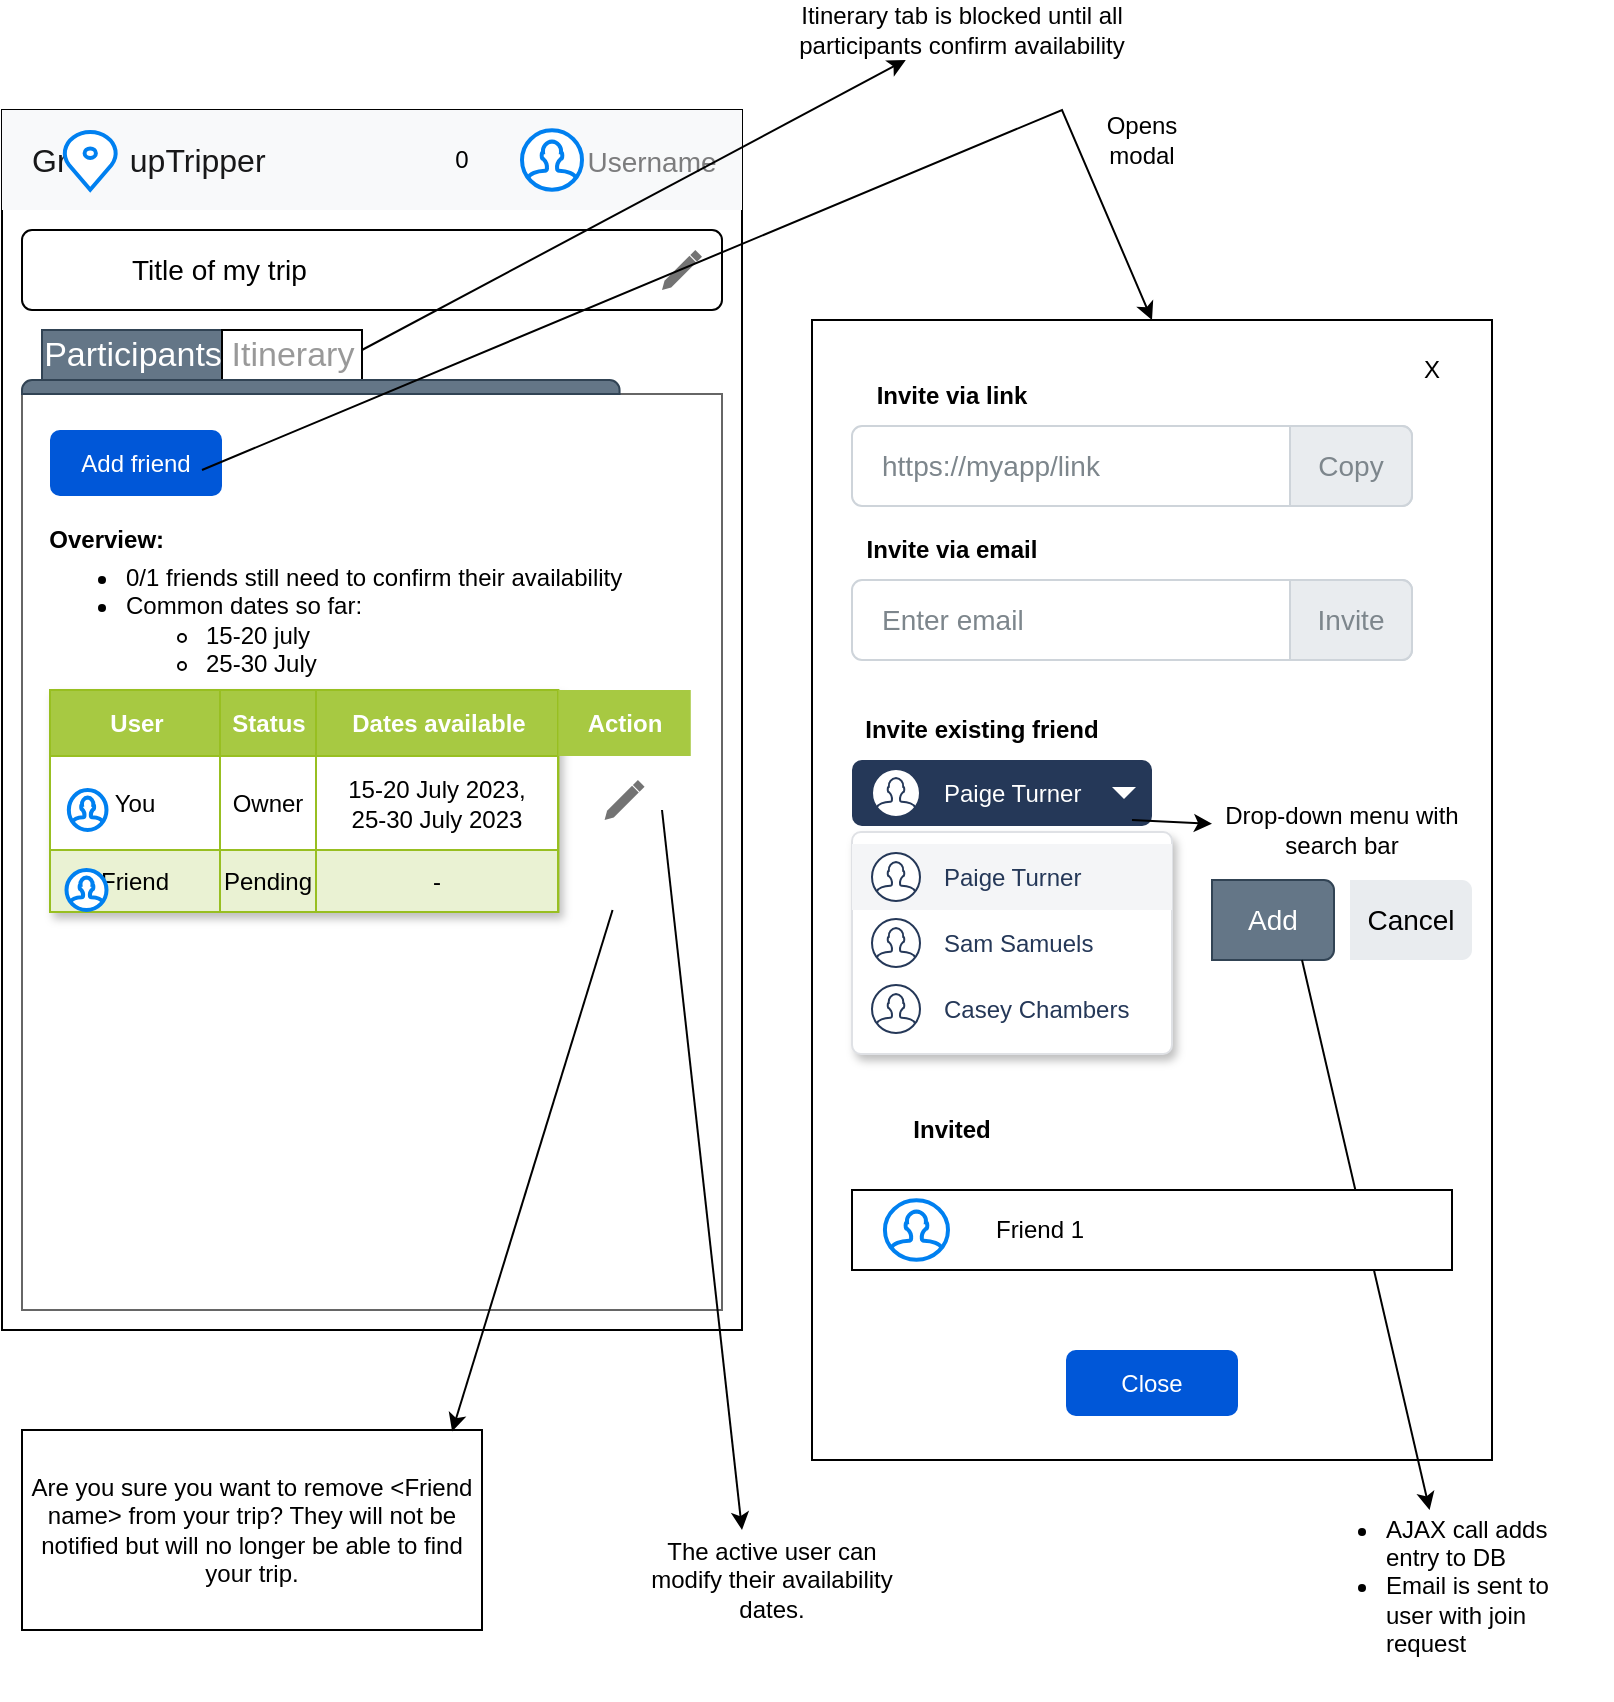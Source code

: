 <mxfile version="21.0.2" type="device"><diagram name="Page-1" id="GP6qwp7ApCpyK-i6ryjM"><mxGraphModel dx="793" dy="1115" grid="1" gridSize="10" guides="1" tooltips="1" connect="1" arrows="1" fold="1" page="1" pageScale="1" pageWidth="850" pageHeight="1100" math="0" shadow="0"><root><mxCell id="0"/><mxCell id="1" parent="0"/><mxCell id="73GZ3ZYPHvLhtCgpesZh-1" value="" style="rounded=0;whiteSpace=wrap;html=1;" vertex="1" parent="1"><mxGeometry x="20" y="100" width="370" height="610" as="geometry"/></mxCell><mxCell id="73GZ3ZYPHvLhtCgpesZh-2" value="Gr&amp;nbsp; &amp;nbsp;o&amp;nbsp; upTripper" style="html=1;shadow=0;dashed=0;fillColor=#F8F9FA;strokeColor=none;fontSize=16;fontColor=#181819;align=left;spacing=15;" vertex="1" parent="1"><mxGeometry x="20" y="100" width="370" height="50" as="geometry"/></mxCell><mxCell id="73GZ3ZYPHvLhtCgpesZh-3" value="Username" style="fillColor=none;strokeColor=none;fontSize=14;fontColor=#7C7C7D;align=center;" vertex="1" parent="73GZ3ZYPHvLhtCgpesZh-2"><mxGeometry width="50" height="40" relative="1" as="geometry"><mxPoint x="300" y="5" as="offset"/></mxGeometry></mxCell><mxCell id="73GZ3ZYPHvLhtCgpesZh-4" value="" style="html=1;verticalLabelPosition=bottom;align=center;labelBackgroundColor=#ffffff;verticalAlign=top;strokeWidth=2;strokeColor=#0080F0;shadow=0;dashed=0;shape=mxgraph.ios7.icons.location;" vertex="1" parent="73GZ3ZYPHvLhtCgpesZh-2"><mxGeometry x="30" y="10.158" width="28.24" height="29.683" as="geometry"/></mxCell><mxCell id="73GZ3ZYPHvLhtCgpesZh-5" value="" style="html=1;verticalLabelPosition=bottom;align=center;labelBackgroundColor=#ffffff;verticalAlign=top;strokeWidth=2;strokeColor=#0080F0;shadow=0;dashed=0;shape=mxgraph.ios7.icons.user;" vertex="1" parent="73GZ3ZYPHvLhtCgpesZh-2"><mxGeometry x="260" y="10.153" width="30" height="29.683" as="geometry"/></mxCell><mxCell id="73GZ3ZYPHvLhtCgpesZh-176" value="" style="group" vertex="1" connectable="0" parent="73GZ3ZYPHvLhtCgpesZh-2"><mxGeometry x="210" y="5" width="40" height="40" as="geometry"/></mxCell><mxCell id="73GZ3ZYPHvLhtCgpesZh-174" value="" style="shape=image;html=1;verticalAlign=top;verticalLabelPosition=bottom;labelBackgroundColor=#ffffff;imageAspect=0;aspect=fixed;image=https://cdn1.iconfinder.com/data/icons/ionicons-outline-vol-2/512/notifications-outline-128.png" vertex="1" parent="73GZ3ZYPHvLhtCgpesZh-176"><mxGeometry width="40" height="40" as="geometry"/></mxCell><mxCell id="73GZ3ZYPHvLhtCgpesZh-175" value="0" style="text;html=1;align=center;verticalAlign=middle;whiteSpace=wrap;rounded=0;" vertex="1" parent="73GZ3ZYPHvLhtCgpesZh-176"><mxGeometry x="10" y="15" width="20" height="10" as="geometry"/></mxCell><mxCell id="73GZ3ZYPHvLhtCgpesZh-26" value="" style="group" vertex="1" connectable="0" parent="1"><mxGeometry x="30" y="160" width="360" height="70" as="geometry"/></mxCell><mxCell id="73GZ3ZYPHvLhtCgpesZh-119" value="" style="rounded=0;whiteSpace=wrap;html=1;" vertex="1" parent="73GZ3ZYPHvLhtCgpesZh-26"><mxGeometry x="10" y="10" width="280" height="20" as="geometry"/></mxCell><mxCell id="73GZ3ZYPHvLhtCgpesZh-27" value="Title of my trip" style="html=1;shadow=0;dashed=0;shape=mxgraph.bootstrap.rrect;rSize=5;html=1;whiteSpace=wrap;align=left;spacing=15;spacingLeft=40;fontSize=14;" vertex="1" parent="73GZ3ZYPHvLhtCgpesZh-26"><mxGeometry width="350" height="40" as="geometry"/></mxCell><mxCell id="73GZ3ZYPHvLhtCgpesZh-118" value="" style="html=1;dashed=0;aspect=fixed;verticalLabelPosition=bottom;verticalAlign=top;align=center;shape=mxgraph.gmdl.edit;strokeColor=none;fillColor=#737373;shadow=0;sketch=0;" vertex="1" parent="73GZ3ZYPHvLhtCgpesZh-26"><mxGeometry x="320" y="10" width="20" height="20" as="geometry"/></mxCell><mxCell id="73GZ3ZYPHvLhtCgpesZh-177" value="" style="endArrow=classic;html=1;rounded=0;" edge="1" parent="73GZ3ZYPHvLhtCgpesZh-26" target="73GZ3ZYPHvLhtCgpesZh-178"><mxGeometry width="50" height="50" relative="1" as="geometry"><mxPoint x="170" y="60" as="sourcePoint"/><mxPoint x="410" y="-100" as="targetPoint"/></mxGeometry></mxCell><mxCell id="73GZ3ZYPHvLhtCgpesZh-80" value="" style="group" vertex="1" connectable="0" parent="1"><mxGeometry x="425" y="205" width="400" height="690" as="geometry"/></mxCell><mxCell id="73GZ3ZYPHvLhtCgpesZh-81" value="" style="rounded=0;whiteSpace=wrap;html=1;" vertex="1" parent="73GZ3ZYPHvLhtCgpesZh-80"><mxGeometry width="340" height="570" as="geometry"/></mxCell><mxCell id="73GZ3ZYPHvLhtCgpesZh-82" value="X" style="text;html=1;strokeColor=none;fillColor=none;align=center;verticalAlign=middle;whiteSpace=wrap;rounded=0;" vertex="1" parent="73GZ3ZYPHvLhtCgpesZh-80"><mxGeometry x="280" y="10" width="60" height="30" as="geometry"/></mxCell><mxCell id="73GZ3ZYPHvLhtCgpesZh-83" value="&lt;b&gt;Invite via link&lt;/b&gt;" style="text;html=1;strokeColor=none;fillColor=none;align=center;verticalAlign=middle;whiteSpace=wrap;rounded=0;" vertex="1" parent="73GZ3ZYPHvLhtCgpesZh-80"><mxGeometry x="20" y="23" width="100" height="30" as="geometry"/></mxCell><mxCell id="73GZ3ZYPHvLhtCgpesZh-84" value="https://myapp/link" style="html=1;shadow=0;dashed=0;shape=mxgraph.bootstrap.rrect;rSize=5;strokeColor=#CED4DA;html=1;whiteSpace=wrap;fillColor=#FFFFFF;fontColor=#7D868C;align=left;spacingLeft=0;spacing=15;fontSize=14;" vertex="1" parent="73GZ3ZYPHvLhtCgpesZh-80"><mxGeometry x="20" y="53" width="280" height="40" as="geometry"/></mxCell><mxCell id="73GZ3ZYPHvLhtCgpesZh-85" value="Copy" style="html=1;shadow=0;dashed=0;shape=mxgraph.bootstrap.rightButton;strokeColor=inherit;gradientColor=inherit;fontColor=inherit;fillColor=#E9ECEF;rSize=5;perimeter=none;whiteSpace=wrap;resizeHeight=1;fontSize=14;" vertex="1" parent="73GZ3ZYPHvLhtCgpesZh-84"><mxGeometry x="1" width="61" height="40" relative="1" as="geometry"><mxPoint x="-61" as="offset"/></mxGeometry></mxCell><mxCell id="73GZ3ZYPHvLhtCgpesZh-86" value="&lt;b&gt;Invite via email&lt;/b&gt;" style="text;html=1;strokeColor=none;fillColor=none;align=center;verticalAlign=middle;whiteSpace=wrap;rounded=0;" vertex="1" parent="73GZ3ZYPHvLhtCgpesZh-80"><mxGeometry x="20" y="100" width="100" height="30" as="geometry"/></mxCell><mxCell id="73GZ3ZYPHvLhtCgpesZh-87" value="Enter email&lt;span style=&quot;white-space: pre;&quot;&gt;&#9;&lt;/span&gt;" style="html=1;shadow=0;dashed=0;shape=mxgraph.bootstrap.rrect;rSize=5;strokeColor=#CED4DA;html=1;whiteSpace=wrap;fillColor=#FFFFFF;fontColor=#7D868C;align=left;spacingLeft=0;spacing=15;fontSize=14;" vertex="1" parent="73GZ3ZYPHvLhtCgpesZh-80"><mxGeometry x="20" y="130" width="280" height="40" as="geometry"/></mxCell><mxCell id="73GZ3ZYPHvLhtCgpesZh-88" value="Invite" style="html=1;shadow=0;dashed=0;shape=mxgraph.bootstrap.rightButton;strokeColor=inherit;gradientColor=inherit;fontColor=inherit;fillColor=#E9ECEF;rSize=5;perimeter=none;whiteSpace=wrap;resizeHeight=1;fontSize=14;" vertex="1" parent="73GZ3ZYPHvLhtCgpesZh-87"><mxGeometry x="1" width="61" height="40" relative="1" as="geometry"><mxPoint x="-61" as="offset"/></mxGeometry></mxCell><mxCell id="73GZ3ZYPHvLhtCgpesZh-89" value="&lt;b&gt;Invite existing friend&lt;/b&gt;" style="text;html=1;strokeColor=none;fillColor=none;align=center;verticalAlign=middle;whiteSpace=wrap;rounded=0;" vertex="1" parent="73GZ3ZYPHvLhtCgpesZh-80"><mxGeometry x="20" y="190" width="130" height="30" as="geometry"/></mxCell><mxCell id="73GZ3ZYPHvLhtCgpesZh-90" value="" style="group" vertex="1" connectable="0" parent="73GZ3ZYPHvLhtCgpesZh-80"><mxGeometry x="20" y="200" width="160" height="167" as="geometry"/></mxCell><mxCell id="73GZ3ZYPHvLhtCgpesZh-91" value="" style="rounded=1;fillColor=#253858;strokeColor=none;html=1;" vertex="1" parent="73GZ3ZYPHvLhtCgpesZh-90"><mxGeometry y="20" width="150" height="33" as="geometry"/></mxCell><mxCell id="73GZ3ZYPHvLhtCgpesZh-92" value="" style="shape=triangle;direction=south;fillColor=#ffffff;strokeColor=none;html=1" vertex="1" parent="73GZ3ZYPHvLhtCgpesZh-91"><mxGeometry x="1" y="0.5" width="12" height="6" relative="1" as="geometry"><mxPoint x="-20" y="-3" as="offset"/></mxGeometry></mxCell><mxCell id="73GZ3ZYPHvLhtCgpesZh-93" value="Paige Turner" style="shape=mxgraph.ios7.icons.user;fillColor=#ffffff;strokeColor=#253858;html=1;fontColor=#ffffff;align=left;fontSize=12;spacingLeft=10;labelPosition=right;verticalLabelPosition=middle;verticalAlign=middle;" vertex="1" parent="73GZ3ZYPHvLhtCgpesZh-91"><mxGeometry y="0.5" width="24" height="24" relative="1" as="geometry"><mxPoint x="10" y="-12" as="offset"/></mxGeometry></mxCell><mxCell id="73GZ3ZYPHvLhtCgpesZh-94" value="" style="rounded=1;fillColor=#ffffff;strokeColor=#DFE1E5;shadow=1;html=1;arcSize=4" vertex="1" parent="73GZ3ZYPHvLhtCgpesZh-90"><mxGeometry y="56" width="160" height="111" as="geometry"/></mxCell><mxCell id="73GZ3ZYPHvLhtCgpesZh-95" value="" style="rounded=0;fillColor=#F4F5F7;strokeColor=none;shadow=0;html=1;align=left;fontSize=12;spacingLeft=10;fontColor=#253858;resizeWidth=1" vertex="1" parent="73GZ3ZYPHvLhtCgpesZh-94"><mxGeometry width="160" height="33" relative="1" as="geometry"><mxPoint y="6" as="offset"/></mxGeometry></mxCell><mxCell id="73GZ3ZYPHvLhtCgpesZh-96" value="Paige Turner" style="shape=mxgraph.ios7.icons.user;fillColor=#ffffff;strokeColor=#253858;html=1;fontColor=#253858;align=left;fontSize=12;spacingLeft=10;labelPosition=right;verticalLabelPosition=middle;verticalAlign=middle;" vertex="1" parent="73GZ3ZYPHvLhtCgpesZh-95"><mxGeometry y="0.5" width="24" height="24" relative="1" as="geometry"><mxPoint x="10" y="-12" as="offset"/></mxGeometry></mxCell><mxCell id="73GZ3ZYPHvLhtCgpesZh-97" value="" style="rounded=0;fillColor=none;strokeColor=none;shadow=0;html=1;align=left;fontSize=12;spacingLeft=10;fontColor=#253858;resizeWidth=1" vertex="1" parent="73GZ3ZYPHvLhtCgpesZh-94"><mxGeometry width="160" height="33" relative="1" as="geometry"><mxPoint y="39" as="offset"/></mxGeometry></mxCell><mxCell id="73GZ3ZYPHvLhtCgpesZh-98" value="Sam Samuels" style="shape=mxgraph.ios7.icons.user;fillColor=#ffffff;strokeColor=#253858;html=1;fontColor=#253858;align=left;fontSize=12;spacingLeft=10;labelPosition=right;verticalLabelPosition=middle;verticalAlign=middle;" vertex="1" parent="73GZ3ZYPHvLhtCgpesZh-97"><mxGeometry y="0.5" width="24" height="24" relative="1" as="geometry"><mxPoint x="10" y="-12" as="offset"/></mxGeometry></mxCell><mxCell id="73GZ3ZYPHvLhtCgpesZh-99" value="" style="rounded=0;fillColor=none;strokeColor=none;shadow=0;html=1;align=left;fontSize=12;spacingLeft=10;fontColor=#253858;resizeWidth=1" vertex="1" parent="73GZ3ZYPHvLhtCgpesZh-94"><mxGeometry width="160" height="33" relative="1" as="geometry"><mxPoint y="72" as="offset"/></mxGeometry></mxCell><mxCell id="73GZ3ZYPHvLhtCgpesZh-100" value="Casey Chambers" style="shape=mxgraph.ios7.icons.user;fillColor=#ffffff;strokeColor=#253858;html=1;fontColor=#253858;align=left;fontSize=12;spacingLeft=10;labelPosition=right;verticalLabelPosition=middle;verticalAlign=middle;" vertex="1" parent="73GZ3ZYPHvLhtCgpesZh-99"><mxGeometry y="0.5" width="24" height="24" relative="1" as="geometry"><mxPoint x="10" y="-12" as="offset"/></mxGeometry></mxCell><mxCell id="73GZ3ZYPHvLhtCgpesZh-101" value="" style="endArrow=classic;html=1;rounded=0;" edge="1" parent="73GZ3ZYPHvLhtCgpesZh-80" target="73GZ3ZYPHvLhtCgpesZh-102"><mxGeometry width="50" height="50" relative="1" as="geometry"><mxPoint x="160" y="250" as="sourcePoint"/><mxPoint x="220" y="370" as="targetPoint"/></mxGeometry></mxCell><mxCell id="73GZ3ZYPHvLhtCgpesZh-102" value="Drop-down menu with search bar" style="text;html=1;strokeColor=none;fillColor=none;align=center;verticalAlign=middle;whiteSpace=wrap;rounded=0;" vertex="1" parent="73GZ3ZYPHvLhtCgpesZh-80"><mxGeometry x="200" y="240" width="130" height="30" as="geometry"/></mxCell><mxCell id="73GZ3ZYPHvLhtCgpesZh-103" value="&lt;b&gt;Invited&lt;/b&gt;" style="text;html=1;strokeColor=none;fillColor=none;align=center;verticalAlign=middle;whiteSpace=wrap;rounded=0;" vertex="1" parent="73GZ3ZYPHvLhtCgpesZh-80"><mxGeometry x="20" y="390" width="100" height="30" as="geometry"/></mxCell><mxCell id="73GZ3ZYPHvLhtCgpesZh-114" value="Add" style="html=1;shadow=0;dashed=0;shape=mxgraph.bootstrap.rightButton;strokeColor=#314354;fillColor=#647687;rSize=5;perimeter=none;whiteSpace=wrap;resizeHeight=1;fontSize=14;fontColor=#ffffff;" vertex="1" parent="73GZ3ZYPHvLhtCgpesZh-80"><mxGeometry x="200" y="280" width="61" height="40" as="geometry"/></mxCell><mxCell id="73GZ3ZYPHvLhtCgpesZh-115" value="Cancel" style="html=1;shadow=0;dashed=0;shape=mxgraph.bootstrap.rightButton;strokeColor=inherit;gradientColor=inherit;fontColor=inherit;fillColor=#E9ECEF;rSize=5;perimeter=none;whiteSpace=wrap;resizeHeight=1;fontSize=14;" vertex="1" parent="73GZ3ZYPHvLhtCgpesZh-80"><mxGeometry x="269" y="280" width="61" height="40" as="geometry"/></mxCell><mxCell id="73GZ3ZYPHvLhtCgpesZh-116" value="" style="endArrow=classic;html=1;rounded=0;" edge="1" parent="73GZ3ZYPHvLhtCgpesZh-80" target="73GZ3ZYPHvLhtCgpesZh-33"><mxGeometry width="50" height="50" relative="1" as="geometry"><mxPoint x="245" y="320" as="sourcePoint"/><mxPoint x="360" y="370" as="targetPoint"/></mxGeometry></mxCell><mxCell id="73GZ3ZYPHvLhtCgpesZh-109" value="" style="group" vertex="1" connectable="0" parent="73GZ3ZYPHvLhtCgpesZh-80"><mxGeometry x="20" y="435" width="300" height="40" as="geometry"/></mxCell><mxCell id="73GZ3ZYPHvLhtCgpesZh-110" value="" style="rounded=0;whiteSpace=wrap;html=1;" vertex="1" parent="73GZ3ZYPHvLhtCgpesZh-109"><mxGeometry width="300" height="40" as="geometry"/></mxCell><mxCell id="73GZ3ZYPHvLhtCgpesZh-111" value="" style="html=1;verticalLabelPosition=bottom;align=center;labelBackgroundColor=#ffffff;verticalAlign=top;strokeWidth=2;strokeColor=#0080F0;shadow=0;dashed=0;shape=mxgraph.ios7.icons.user;" vertex="1" parent="73GZ3ZYPHvLhtCgpesZh-109"><mxGeometry x="16.464" y="5.15" width="31.536" height="29.68" as="geometry"/></mxCell><mxCell id="73GZ3ZYPHvLhtCgpesZh-112" value="Friend 1" style="text;html=1;strokeColor=none;fillColor=none;align=center;verticalAlign=middle;whiteSpace=wrap;rounded=0;" vertex="1" parent="73GZ3ZYPHvLhtCgpesZh-109"><mxGeometry x="53.049" y="5.15" width="82.317" height="30" as="geometry"/></mxCell><mxCell id="73GZ3ZYPHvLhtCgpesZh-167" value="Close" style="rounded=1;fillColor=#0057D8;strokeColor=none;html=1;whiteSpace=wrap;fontColor=#ffffff;align=center;verticalAlign=middle;fontStyle=0;fontSize=12;sketch=0;" vertex="1" parent="73GZ3ZYPHvLhtCgpesZh-80"><mxGeometry x="127" y="515" width="86" height="33" as="geometry"/></mxCell><mxCell id="73GZ3ZYPHvLhtCgpesZh-33" value="&lt;ul&gt;&lt;li&gt;AJAX call adds entry to DB&lt;/li&gt;&lt;li&gt;Email is sent to user with join request&lt;/li&gt;&lt;/ul&gt;" style="text;html=1;strokeColor=none;fillColor=none;align=left;verticalAlign=middle;whiteSpace=wrap;rounded=0;" vertex="1" parent="73GZ3ZYPHvLhtCgpesZh-80"><mxGeometry x="245" y="595" width="145" height="75" as="geometry"/></mxCell><mxCell id="73GZ3ZYPHvLhtCgpesZh-120" value="" style="strokeWidth=1;shadow=0;dashed=0;align=center;html=1;shape=mxgraph.mockup.containers.marginRect2;rectMarginTop=32;strokeColor=#666666;gradientColor=none;whiteSpace=wrap;" vertex="1" parent="1"><mxGeometry x="30" y="210" width="350" height="490" as="geometry"/></mxCell><mxCell id="73GZ3ZYPHvLhtCgpesZh-121" value="Participants" style="strokeColor=#314354;fillColor=#647687;strokeWidth=1;shadow=0;dashed=0;align=center;html=1;shape=mxgraph.mockup.containers.rrect;rSize=0;fontSize=17;fontColor=#ffffff;" vertex="1" parent="73GZ3ZYPHvLhtCgpesZh-120"><mxGeometry width="90" height="25" relative="1" as="geometry"><mxPoint x="10" as="offset"/></mxGeometry></mxCell><mxCell id="73GZ3ZYPHvLhtCgpesZh-122" value="Itinerary" style="strokeWidth=1;shadow=0;dashed=0;align=center;html=1;shape=mxgraph.mockup.containers.rrect;rSize=0;fontSize=17;fontStyle=0;fontColor=#999999;" vertex="1" parent="73GZ3ZYPHvLhtCgpesZh-120"><mxGeometry width="70" height="25" relative="1" as="geometry"><mxPoint x="100" as="offset"/></mxGeometry></mxCell><mxCell id="73GZ3ZYPHvLhtCgpesZh-124" value="" style="strokeWidth=1;shadow=0;dashed=0;align=center;html=1;shape=mxgraph.mockup.containers.topButton;rSize=5;strokeColor=#314354;fillColor=#647687;resizeWidth=1;movable=0;deletable=1;fontColor=#ffffff;" vertex="1" parent="73GZ3ZYPHvLhtCgpesZh-120"><mxGeometry width="298.78" height="7" relative="1" as="geometry"><mxPoint y="25" as="offset"/></mxGeometry></mxCell><mxCell id="73GZ3ZYPHvLhtCgpesZh-162" value="" style="group" vertex="1" connectable="0" parent="73GZ3ZYPHvLhtCgpesZh-120"><mxGeometry x="14" y="180" width="321.46" height="175" as="geometry"/></mxCell><mxCell id="73GZ3ZYPHvLhtCgpesZh-158" value="" style="group" vertex="1" connectable="0" parent="73GZ3ZYPHvLhtCgpesZh-162"><mxGeometry width="321.46" height="175" as="geometry"/></mxCell><mxCell id="73GZ3ZYPHvLhtCgpesZh-151" value="" style="group" vertex="1" connectable="0" parent="73GZ3ZYPHvLhtCgpesZh-158"><mxGeometry width="301.285" height="175" as="geometry"/></mxCell><mxCell id="73GZ3ZYPHvLhtCgpesZh-130" value="Assets" style="childLayout=tableLayout;recursiveResize=0;strokeColor=#98bf21;fillColor=#A7C942;shadow=1;" vertex="1" parent="73GZ3ZYPHvLhtCgpesZh-151"><mxGeometry width="254.209" height="111" as="geometry"/></mxCell><mxCell id="73GZ3ZYPHvLhtCgpesZh-131" style="shape=tableRow;horizontal=0;startSize=0;swimlaneHead=0;swimlaneBody=0;top=0;left=0;bottom=0;right=0;dropTarget=0;collapsible=0;recursiveResize=0;expand=0;fontStyle=0;strokeColor=inherit;fillColor=#ffffff;" vertex="1" parent="73GZ3ZYPHvLhtCgpesZh-130"><mxGeometry width="254.209" height="33" as="geometry"/></mxCell><mxCell id="73GZ3ZYPHvLhtCgpesZh-132" value="User" style="connectable=0;recursiveResize=0;strokeColor=inherit;fillColor=#A7C942;align=center;fontStyle=1;fontColor=#FFFFFF;html=1;" vertex="1" parent="73GZ3ZYPHvLhtCgpesZh-131"><mxGeometry width="85" height="33" as="geometry"><mxRectangle width="85" height="33" as="alternateBounds"/></mxGeometry></mxCell><mxCell id="73GZ3ZYPHvLhtCgpesZh-133" value="Status" style="connectable=0;recursiveResize=0;strokeColor=inherit;fillColor=#A7C942;align=center;fontStyle=1;fontColor=#FFFFFF;html=1;" vertex="1" parent="73GZ3ZYPHvLhtCgpesZh-131"><mxGeometry x="85" width="48" height="33" as="geometry"><mxRectangle width="48" height="33" as="alternateBounds"/></mxGeometry></mxCell><mxCell id="73GZ3ZYPHvLhtCgpesZh-134" value="Dates available" style="connectable=0;recursiveResize=0;strokeColor=inherit;fillColor=#A7C942;align=center;fontStyle=1;fontColor=#FFFFFF;html=1;" vertex="1" parent="73GZ3ZYPHvLhtCgpesZh-131"><mxGeometry x="133" width="121" height="33" as="geometry"><mxRectangle width="121" height="33" as="alternateBounds"/></mxGeometry></mxCell><mxCell id="73GZ3ZYPHvLhtCgpesZh-135" value="" style="shape=tableRow;horizontal=0;startSize=0;swimlaneHead=0;swimlaneBody=0;top=0;left=0;bottom=0;right=0;dropTarget=0;collapsible=0;recursiveResize=0;expand=0;fontStyle=0;strokeColor=inherit;fillColor=#ffffff;" vertex="1" parent="73GZ3ZYPHvLhtCgpesZh-130"><mxGeometry y="33" width="254.209" height="47" as="geometry"/></mxCell><mxCell id="73GZ3ZYPHvLhtCgpesZh-136" value="You" style="connectable=0;recursiveResize=0;strokeColor=inherit;fillColor=inherit;align=center;whiteSpace=wrap;html=1;" vertex="1" parent="73GZ3ZYPHvLhtCgpesZh-135"><mxGeometry width="85" height="47" as="geometry"><mxRectangle width="85" height="47" as="alternateBounds"/></mxGeometry></mxCell><mxCell id="73GZ3ZYPHvLhtCgpesZh-137" value="Owner" style="connectable=0;recursiveResize=0;strokeColor=inherit;fillColor=inherit;align=center;whiteSpace=wrap;html=1;" vertex="1" parent="73GZ3ZYPHvLhtCgpesZh-135"><mxGeometry x="85" width="48" height="47" as="geometry"><mxRectangle width="48" height="47" as="alternateBounds"/></mxGeometry></mxCell><mxCell id="73GZ3ZYPHvLhtCgpesZh-138" value="15-20 July 2023, &lt;br&gt;25-30 July 2023" style="connectable=0;recursiveResize=0;strokeColor=inherit;fillColor=inherit;align=center;whiteSpace=wrap;html=1;" vertex="1" parent="73GZ3ZYPHvLhtCgpesZh-135"><mxGeometry x="133" width="121" height="47" as="geometry"><mxRectangle width="121" height="47" as="alternateBounds"/></mxGeometry></mxCell><mxCell id="73GZ3ZYPHvLhtCgpesZh-139" value="" style="shape=tableRow;horizontal=0;startSize=0;swimlaneHead=0;swimlaneBody=0;top=0;left=0;bottom=0;right=0;dropTarget=0;collapsible=0;recursiveResize=0;expand=0;fontStyle=1;strokeColor=inherit;fillColor=#EAF2D3;" vertex="1" parent="73GZ3ZYPHvLhtCgpesZh-130"><mxGeometry y="80" width="254.209" height="31" as="geometry"/></mxCell><mxCell id="73GZ3ZYPHvLhtCgpesZh-140" value="Friend" style="connectable=0;recursiveResize=0;strokeColor=inherit;fillColor=inherit;whiteSpace=wrap;html=1;" vertex="1" parent="73GZ3ZYPHvLhtCgpesZh-139"><mxGeometry width="85" height="31" as="geometry"><mxRectangle width="85" height="31" as="alternateBounds"/></mxGeometry></mxCell><mxCell id="73GZ3ZYPHvLhtCgpesZh-141" value="Pending" style="connectable=0;recursiveResize=0;strokeColor=inherit;fillColor=inherit;whiteSpace=wrap;html=1;" vertex="1" parent="73GZ3ZYPHvLhtCgpesZh-139"><mxGeometry x="85" width="48" height="31" as="geometry"><mxRectangle width="48" height="31" as="alternateBounds"/></mxGeometry></mxCell><mxCell id="73GZ3ZYPHvLhtCgpesZh-142" value="-" style="connectable=0;recursiveResize=0;strokeColor=inherit;fillColor=inherit;whiteSpace=wrap;html=1;" vertex="1" parent="73GZ3ZYPHvLhtCgpesZh-139"><mxGeometry x="133" width="121" height="31" as="geometry"><mxRectangle width="121" height="31" as="alternateBounds"/></mxGeometry></mxCell><mxCell id="73GZ3ZYPHvLhtCgpesZh-127" value="" style="html=1;verticalLabelPosition=bottom;align=center;labelBackgroundColor=#ffffff;verticalAlign=top;strokeWidth=2;strokeColor=#0080F0;shadow=0;dashed=0;shape=mxgraph.ios7.icons.user;" vertex="1" parent="73GZ3ZYPHvLhtCgpesZh-151"><mxGeometry x="9.415" y="50" width="18.83" height="20" as="geometry"/></mxCell><mxCell id="73GZ3ZYPHvLhtCgpesZh-161" value="" style="html=1;verticalLabelPosition=bottom;align=center;labelBackgroundColor=#ffffff;verticalAlign=top;strokeWidth=2;strokeColor=#0080F0;shadow=0;dashed=0;shape=mxgraph.ios7.icons.user;" vertex="1" parent="73GZ3ZYPHvLhtCgpesZh-151"><mxGeometry x="8.25" y="90" width="20" height="20" as="geometry"/></mxCell><mxCell id="73GZ3ZYPHvLhtCgpesZh-154" value="" style="connectable=0;recursiveResize=0;strokeColor=inherit;fillColor=inherit;align=center;whiteSpace=wrap;html=1;" vertex="1" parent="73GZ3ZYPHvLhtCgpesZh-158"><mxGeometry x="254.204" y="30" width="67.256" height="50" as="geometry"><mxRectangle width="130" height="47" as="alternateBounds"/></mxGeometry></mxCell><mxCell id="73GZ3ZYPHvLhtCgpesZh-155" value="" style="connectable=0;recursiveResize=0;strokeColor=inherit;fillColor=inherit;align=center;whiteSpace=wrap;html=1;" vertex="1" parent="73GZ3ZYPHvLhtCgpesZh-158"><mxGeometry x="254.204" y="110" width="67.256" height="40" as="geometry"><mxRectangle width="130" height="47" as="alternateBounds"/></mxGeometry></mxCell><mxCell id="73GZ3ZYPHvLhtCgpesZh-153" value="Action" style="connectable=0;recursiveResize=0;strokeColor=inherit;fillColor=#A7C942;align=center;fontStyle=1;fontColor=#FFFFFF;html=1;" vertex="1" parent="73GZ3ZYPHvLhtCgpesZh-158"><mxGeometry x="254.204" width="66.175" height="33" as="geometry"><mxRectangle width="130" height="33" as="alternateBounds"/></mxGeometry></mxCell><mxCell id="73GZ3ZYPHvLhtCgpesZh-152" value="" style="html=1;dashed=0;aspect=fixed;verticalLabelPosition=bottom;verticalAlign=top;align=center;shape=mxgraph.gmdl.edit;strokeColor=none;fillColor=#737373;shadow=0;sketch=0;" vertex="1" parent="73GZ3ZYPHvLhtCgpesZh-158"><mxGeometry x="277.29" y="45" width="20" height="20" as="geometry"/></mxCell><mxCell id="73GZ3ZYPHvLhtCgpesZh-160" value="" style="shape=image;html=1;verticalAlign=top;verticalLabelPosition=bottom;labelBackgroundColor=#ffffff;imageAspect=0;aspect=fixed;image=https://cdn3.iconfinder.com/data/icons/user-interface-169/32/trash-128.png" vertex="1" parent="73GZ3ZYPHvLhtCgpesZh-162"><mxGeometry x="281.28" y="90" width="20" height="20" as="geometry"/></mxCell><mxCell id="73GZ3ZYPHvLhtCgpesZh-163" value="Add friend" style="rounded=1;fillColor=#0057D8;strokeColor=none;html=1;whiteSpace=wrap;fontColor=#ffffff;align=center;verticalAlign=middle;fontStyle=0;fontSize=12;sketch=0;" vertex="1" parent="73GZ3ZYPHvLhtCgpesZh-120"><mxGeometry x="14" y="50" width="86" height="33" as="geometry"/></mxCell><mxCell id="73GZ3ZYPHvLhtCgpesZh-165" value="" style="endArrow=classic;html=1;rounded=0;entryX=0.5;entryY=0;entryDx=0;entryDy=0;" edge="1" parent="73GZ3ZYPHvLhtCgpesZh-120" target="73GZ3ZYPHvLhtCgpesZh-81"><mxGeometry width="50" height="50" relative="1" as="geometry"><mxPoint x="90" y="70" as="sourcePoint"/><mxPoint x="140" y="20" as="targetPoint"/><Array as="points"><mxPoint x="520" y="-110"/></Array></mxGeometry></mxCell><mxCell id="73GZ3ZYPHvLhtCgpesZh-170" value="" style="endArrow=classic;html=1;rounded=0;" edge="1" parent="73GZ3ZYPHvLhtCgpesZh-120"><mxGeometry width="50" height="50" relative="1" as="geometry"><mxPoint x="320" y="240" as="sourcePoint"/><mxPoint x="360" y="600" as="targetPoint"/></mxGeometry></mxCell><mxCell id="73GZ3ZYPHvLhtCgpesZh-172" value="&lt;b&gt;Overview:&amp;nbsp;&lt;/b&gt;" style="text;html=1;strokeColor=none;fillColor=none;align=center;verticalAlign=middle;whiteSpace=wrap;rounded=0;" vertex="1" parent="73GZ3ZYPHvLhtCgpesZh-120"><mxGeometry x="14" y="90" width="60" height="30" as="geometry"/></mxCell><mxCell id="73GZ3ZYPHvLhtCgpesZh-173" value="&lt;ul&gt;&lt;li&gt;0/1 friends still need to confirm their availability&lt;/li&gt;&lt;li&gt;Common dates so far:&amp;nbsp;&lt;/li&gt;&lt;ul&gt;&lt;li&gt;15-20 july&lt;/li&gt;&lt;li&gt;25-30 July&lt;/li&gt;&lt;/ul&gt;&lt;/ul&gt;" style="text;html=1;strokeColor=none;fillColor=none;align=left;verticalAlign=middle;whiteSpace=wrap;rounded=0;" vertex="1" parent="73GZ3ZYPHvLhtCgpesZh-120"><mxGeometry x="10" y="120" width="330" height="50" as="geometry"/></mxCell><mxCell id="73GZ3ZYPHvLhtCgpesZh-166" value="Opens modal" style="text;html=1;strokeColor=none;fillColor=none;align=center;verticalAlign=middle;whiteSpace=wrap;rounded=0;" vertex="1" parent="1"><mxGeometry x="560" y="100" width="60" height="30" as="geometry"/></mxCell><mxCell id="73GZ3ZYPHvLhtCgpesZh-168" value="Are you sure you want to remove &amp;lt;Friend name&amp;gt; from your trip? They will not be notified but will no longer be able to find your trip." style="rounded=0;whiteSpace=wrap;html=1;" vertex="1" parent="1"><mxGeometry x="30" y="760" width="230" height="100" as="geometry"/></mxCell><mxCell id="73GZ3ZYPHvLhtCgpesZh-169" value="" style="endArrow=classic;html=1;rounded=0;entryX=0.935;entryY=0.007;entryDx=0;entryDy=0;entryPerimeter=0;exitX=0;exitY=1;exitDx=0;exitDy=0;" edge="1" parent="1" source="73GZ3ZYPHvLhtCgpesZh-160" target="73GZ3ZYPHvLhtCgpesZh-168"><mxGeometry width="50" height="50" relative="1" as="geometry"><mxPoint x="340" y="420" as="sourcePoint"/><mxPoint x="390" y="370" as="targetPoint"/></mxGeometry></mxCell><mxCell id="73GZ3ZYPHvLhtCgpesZh-171" value="The active user can modify their availability dates." style="text;html=1;strokeColor=none;fillColor=none;align=center;verticalAlign=middle;whiteSpace=wrap;rounded=0;" vertex="1" parent="1"><mxGeometry x="340" y="820" width="130" height="30" as="geometry"/></mxCell><mxCell id="73GZ3ZYPHvLhtCgpesZh-178" value="Itinerary tab is blocked until all participants confirm availability" style="text;html=1;strokeColor=none;fillColor=none;align=center;verticalAlign=middle;whiteSpace=wrap;rounded=0;" vertex="1" parent="1"><mxGeometry x="410" y="45" width="180" height="30" as="geometry"/></mxCell></root></mxGraphModel></diagram></mxfile>